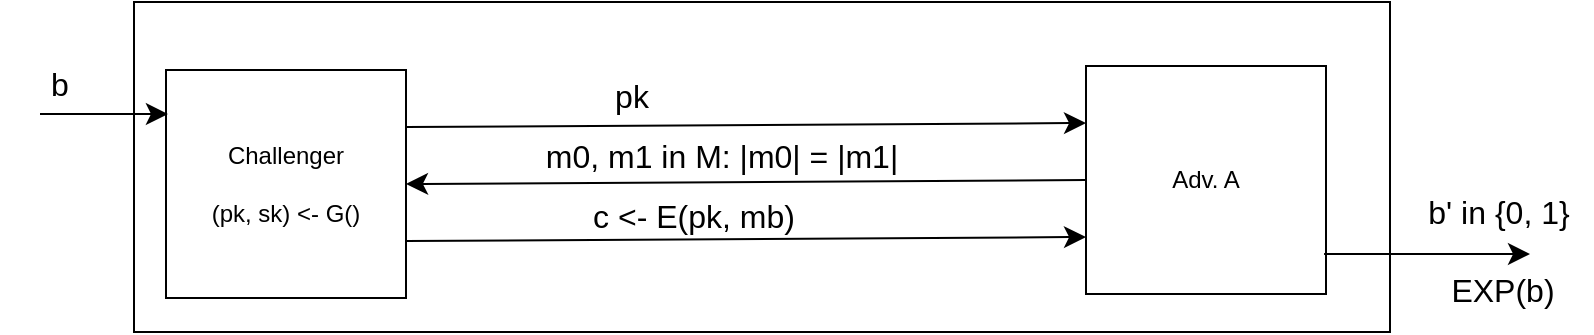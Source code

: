 <mxfile version="26.0.3">
  <diagram name="Page-1" id="or4P5VRT6CnF76IZ8Dhm">
    <mxGraphModel dx="1604" dy="758" grid="1" gridSize="10" guides="1" tooltips="1" connect="1" arrows="1" fold="1" page="1" pageScale="1" pageWidth="850" pageHeight="1100" math="0" shadow="0">
      <root>
        <mxCell id="0" />
        <mxCell id="1" parent="0" />
        <mxCell id="YSPzNxrB-1Ei3v5mKGvx-1" value="" style="rounded=0;whiteSpace=wrap;html=1;" vertex="1" parent="1">
          <mxGeometry x="107" y="160" width="628" height="165" as="geometry" />
        </mxCell>
        <mxCell id="YSPzNxrB-1Ei3v5mKGvx-2" value="&lt;div&gt;Challenger&lt;/div&gt;&lt;div&gt;&lt;br&gt;&lt;/div&gt;&lt;div&gt;(pk, sk) &amp;lt;- G()&lt;br&gt;&lt;/div&gt;" style="rounded=0;whiteSpace=wrap;html=1;" vertex="1" parent="1">
          <mxGeometry x="123" y="194" width="120" height="114" as="geometry" />
        </mxCell>
        <mxCell id="YSPzNxrB-1Ei3v5mKGvx-3" value="Adv. A" style="rounded=0;whiteSpace=wrap;html=1;" vertex="1" parent="1">
          <mxGeometry x="583" y="192" width="120" height="114" as="geometry" />
        </mxCell>
        <mxCell id="YSPzNxrB-1Ei3v5mKGvx-4" value="" style="endArrow=classic;html=1;rounded=0;fontSize=12;startSize=8;endSize=8;curved=1;exitX=1;exitY=0.25;exitDx=0;exitDy=0;entryX=0;entryY=0.25;entryDx=0;entryDy=0;" edge="1" parent="1" source="YSPzNxrB-1Ei3v5mKGvx-2" target="YSPzNxrB-1Ei3v5mKGvx-3">
          <mxGeometry width="50" height="50" relative="1" as="geometry">
            <mxPoint x="331" y="344" as="sourcePoint" />
            <mxPoint x="381" y="294" as="targetPoint" />
          </mxGeometry>
        </mxCell>
        <mxCell id="YSPzNxrB-1Ei3v5mKGvx-5" value="pk" style="text;html=1;align=center;verticalAlign=middle;whiteSpace=wrap;rounded=0;fontSize=16;" vertex="1" parent="1">
          <mxGeometry x="326" y="192" width="60" height="30" as="geometry" />
        </mxCell>
        <mxCell id="YSPzNxrB-1Ei3v5mKGvx-6" value="" style="endArrow=classic;html=1;rounded=0;fontSize=12;startSize=8;endSize=8;curved=1;exitX=0;exitY=0.5;exitDx=0;exitDy=0;entryX=1;entryY=0.5;entryDx=0;entryDy=0;" edge="1" parent="1" source="YSPzNxrB-1Ei3v5mKGvx-3" target="YSPzNxrB-1Ei3v5mKGvx-2">
          <mxGeometry width="50" height="50" relative="1" as="geometry">
            <mxPoint x="331" y="344" as="sourcePoint" />
            <mxPoint x="381" y="294" as="targetPoint" />
          </mxGeometry>
        </mxCell>
        <mxCell id="YSPzNxrB-1Ei3v5mKGvx-7" value="m0, m1 in M: |m0| = |m1|" style="text;html=1;align=center;verticalAlign=middle;whiteSpace=wrap;rounded=0;fontSize=16;" vertex="1" parent="1">
          <mxGeometry x="289" y="222" width="224" height="30" as="geometry" />
        </mxCell>
        <mxCell id="YSPzNxrB-1Ei3v5mKGvx-8" value="" style="endArrow=classic;html=1;rounded=0;fontSize=12;startSize=8;endSize=8;curved=1;exitX=1;exitY=0.75;exitDx=0;exitDy=0;entryX=0;entryY=0.75;entryDx=0;entryDy=0;" edge="1" parent="1" source="YSPzNxrB-1Ei3v5mKGvx-2" target="YSPzNxrB-1Ei3v5mKGvx-3">
          <mxGeometry width="50" height="50" relative="1" as="geometry">
            <mxPoint x="331" y="344" as="sourcePoint" />
            <mxPoint x="381" y="294" as="targetPoint" />
          </mxGeometry>
        </mxCell>
        <mxCell id="YSPzNxrB-1Ei3v5mKGvx-9" value="c &amp;lt;- E(pk, mb)" style="text;html=1;align=center;verticalAlign=middle;whiteSpace=wrap;rounded=0;fontSize=16;" vertex="1" parent="1">
          <mxGeometry x="326" y="252" width="122" height="30" as="geometry" />
        </mxCell>
        <mxCell id="YSPzNxrB-1Ei3v5mKGvx-10" value="" style="endArrow=classic;html=1;rounded=0;fontSize=12;startSize=8;endSize=8;curved=1;entryX=0.008;entryY=0.193;entryDx=0;entryDy=0;entryPerimeter=0;" edge="1" parent="1" target="YSPzNxrB-1Ei3v5mKGvx-2">
          <mxGeometry width="50" height="50" relative="1" as="geometry">
            <mxPoint x="60" y="216" as="sourcePoint" />
            <mxPoint x="367" y="294" as="targetPoint" />
          </mxGeometry>
        </mxCell>
        <mxCell id="YSPzNxrB-1Ei3v5mKGvx-11" value="b" style="text;html=1;align=center;verticalAlign=middle;whiteSpace=wrap;rounded=0;fontSize=16;" vertex="1" parent="1">
          <mxGeometry x="40" y="186" width="60" height="30" as="geometry" />
        </mxCell>
        <mxCell id="YSPzNxrB-1Ei3v5mKGvx-12" value="" style="endArrow=classic;html=1;rounded=0;fontSize=12;startSize=8;endSize=8;curved=1;exitX=0.992;exitY=0.825;exitDx=0;exitDy=0;exitPerimeter=0;" edge="1" parent="1" source="YSPzNxrB-1Ei3v5mKGvx-3">
          <mxGeometry width="50" height="50" relative="1" as="geometry">
            <mxPoint x="703" y="344" as="sourcePoint" />
            <mxPoint x="805" y="286" as="targetPoint" />
          </mxGeometry>
        </mxCell>
        <mxCell id="YSPzNxrB-1Ei3v5mKGvx-13" value="b&#39; in {0, 1}" style="text;html=1;align=center;verticalAlign=middle;whiteSpace=wrap;rounded=0;fontSize=16;" vertex="1" parent="1">
          <mxGeometry x="745" y="250" width="89" height="30" as="geometry" />
        </mxCell>
        <mxCell id="YSPzNxrB-1Ei3v5mKGvx-14" value="EXP(b)" style="text;html=1;align=center;verticalAlign=middle;whiteSpace=wrap;rounded=0;fontSize=16;" vertex="1" parent="1">
          <mxGeometry x="747" y="289" width="89" height="30" as="geometry" />
        </mxCell>
      </root>
    </mxGraphModel>
  </diagram>
</mxfile>
